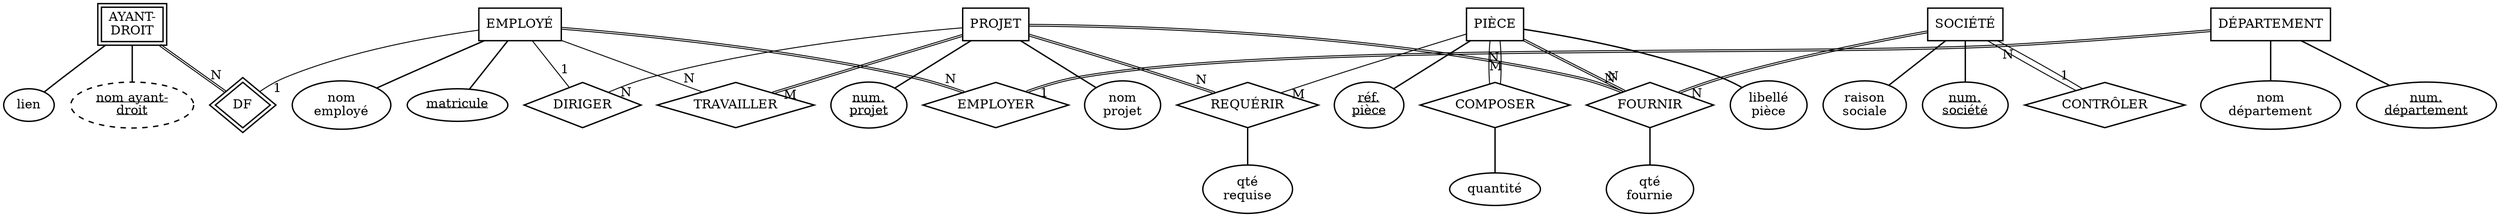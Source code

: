 // Generated by Mocodo 4.0.2

graph{
  start=42

  // Entities
  node [
    shape=box
    style=filled
    penwidth=1.5
    fillcolor="#FFFFFF"
  ]
  1 [label="AYANT-\nDROIT",peripheries=2]
  8 [label="PIÈCE"]
  5 [label="EMPLOYÉ"]
  6 [label="PROJET"]
  22 [label="DÉPARTEMENT"]
  20 [label="SOCIÉTÉ"]

  // Normal entity attributes
  node [
    shape=oval
    penwidth=1.5
    fillcolor="#FFFFFF"
  ]
  3 [label="lien"]
  11 [label="libellé\npièce"]
  16 [label="nom\nemployé"]
  18 [label="nom\nprojet"]
  24 [label="nom\ndépartement"]
  28 [label="raison\nsociale"]

  // Weak and strong entity attributes
  2 [label=<<u>nom ayant-<br/>droit</u>> style="dashed,filled"]
  10 [label=<<u>réf.<br/>pièce</u>>]
  15 [label=<<u>matricule</u>>]
  17 [label=<<u>num.<br/>projet</u>>]
  23 [label=<<u>num.<br/>département</u>>]
  27 [label=<<u>num.<br/>société</u>>]

  // Relationship attributes
  node [
    fillcolor="#FFFFFF"
  ]
  9 [label="qté\nrequise"]
  13 [label="quantité"]
  21 [label="qté\nfournie"]

  // Relationships
  node [
    shape=diamond
    height=0.7
    penwidth=1.5
    fillcolor="#FFFFFF"
  ]
  4 [label="DIRIGER"]
  7 [label="REQUÉRIR"]
  12 [label="COMPOSER"]
  14 [label="DF",peripheries=2]
  19 [label="FOURNIR"]
  25 [label="EMPLOYER"]
  26 [label="TRAVAILLER"]
  29 [label="CONTRÔLER"]

  // Edges between entities and attributes
  edge [
    penwidth=1.5
  ]
  1 -- 2
  1 -- 3
  5 -- 15
  5 -- 16
  6 -- 17
  6 -- 18
  8 -- 10
  8 -- 11
  20 -- 27
  20 -- 28
  22 -- 23
  22 -- 24

  // Edges between relationships and attributes
  edge [color="#000000"]
  7 -- 9
  12 -- 13
  19 -- 21

  // Edges between entities and relationships
  edge [
    penwidth=1
    color="#000000:#000000"
    labeldistance=2
    headlabel=1
  ]
  22 -- 25
  5 -- 4 [color="#000000"]
  5 -- 14 [color="#000000"]
  20 -- 29 [color="#000000"]
  edge [headlabel=M]
  6 -- 26
  8 -- 7 [color="#000000"]
  8 -- 12 [color="#000000"]
  edge [headlabel=N]
  1 -- 14
  5 -- 25
  6 -- 7
  6 -- 19
  8 -- 19
  20 -- 19
  5 -- 26 [color="#000000"]
  6 -- 4 [color="#000000"]
  12 -- 8 [color="#000000"]
  29 -- 20 [color="#000000"]
}